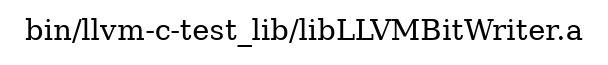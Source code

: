 digraph "bin/llvm-c-test_lib/libLLVMBitWriter.a" {
	label="bin/llvm-c-test_lib/libLLVMBitWriter.a";
	rankdir=LR;

}
